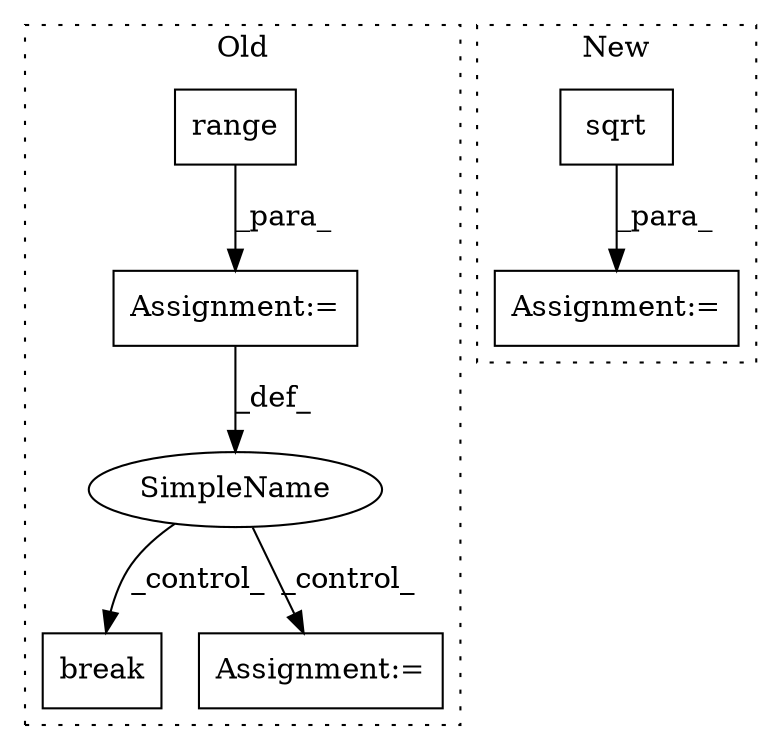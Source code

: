 digraph G {
subgraph cluster0 {
1 [label="break" a="10" s="315" l="6" shape="box"];
4 [label="Assignment:=" a="7" s="109,204" l="53,2" shape="box"];
5 [label="Assignment:=" a="7" s="299" l="1" shape="box"];
6 [label="SimpleName" a="42" s="" l="" shape="ellipse"];
7 [label="range" a="32" s="170,203" l="6,1" shape="box"];
label = "Old";
style="dotted";
}
subgraph cluster1 {
2 [label="sqrt" a="32" s="268,274" l="5,1" shape="box"];
3 [label="Assignment:=" a="7" s="244" l="48" shape="box"];
label = "New";
style="dotted";
}
2 -> 3 [label="_para_"];
4 -> 6 [label="_def_"];
6 -> 5 [label="_control_"];
6 -> 1 [label="_control_"];
7 -> 4 [label="_para_"];
}